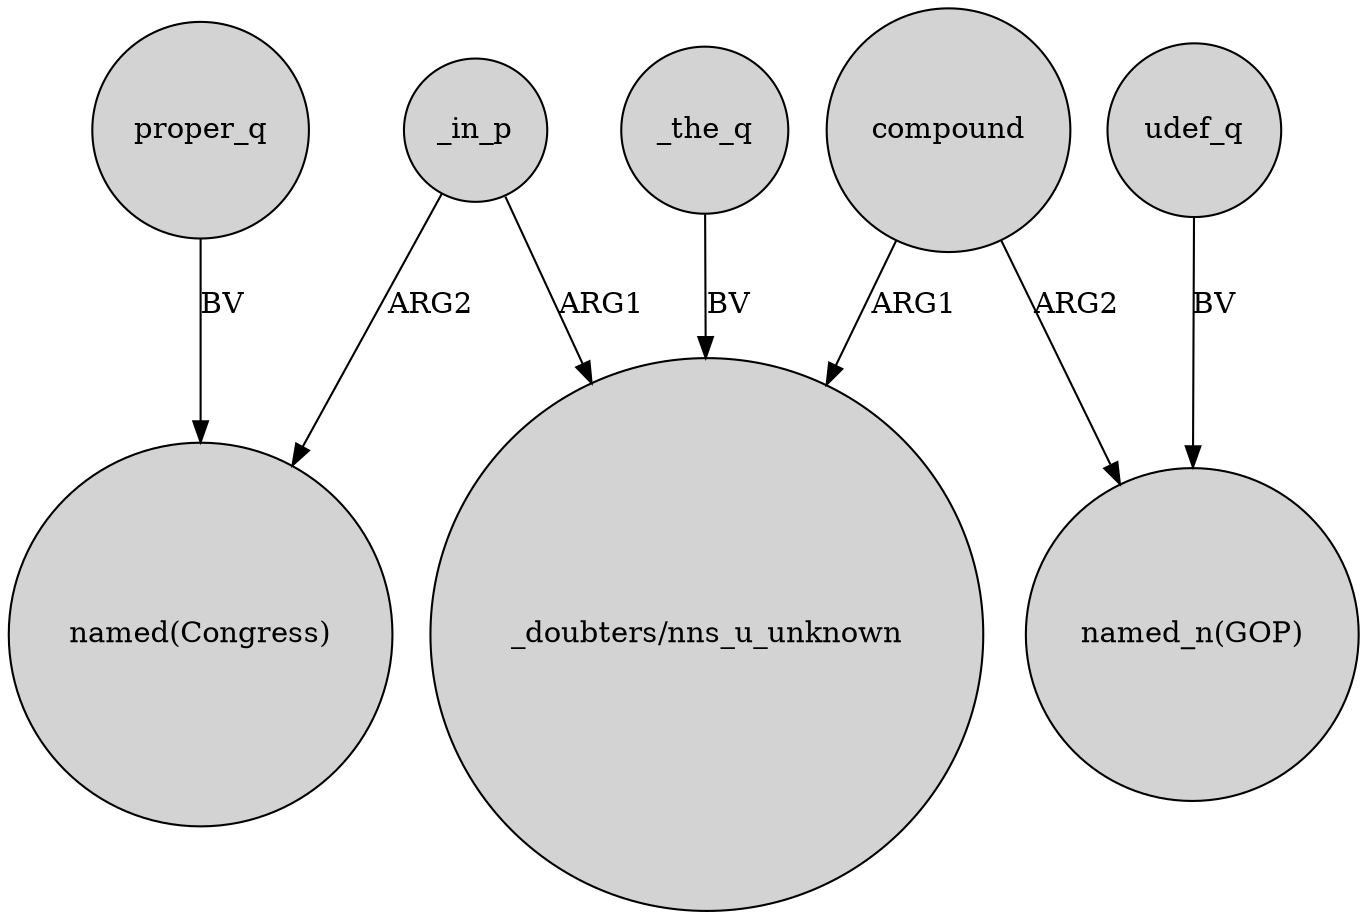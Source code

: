digraph {
	node [shape=circle style=filled]
	_in_p -> "_doubters/nns_u_unknown" [label=ARG1]
	_the_q -> "_doubters/nns_u_unknown" [label=BV]
	compound -> "named_n(GOP)" [label=ARG2]
	_in_p -> "named(Congress)" [label=ARG2]
	proper_q -> "named(Congress)" [label=BV]
	compound -> "_doubters/nns_u_unknown" [label=ARG1]
	udef_q -> "named_n(GOP)" [label=BV]
}

